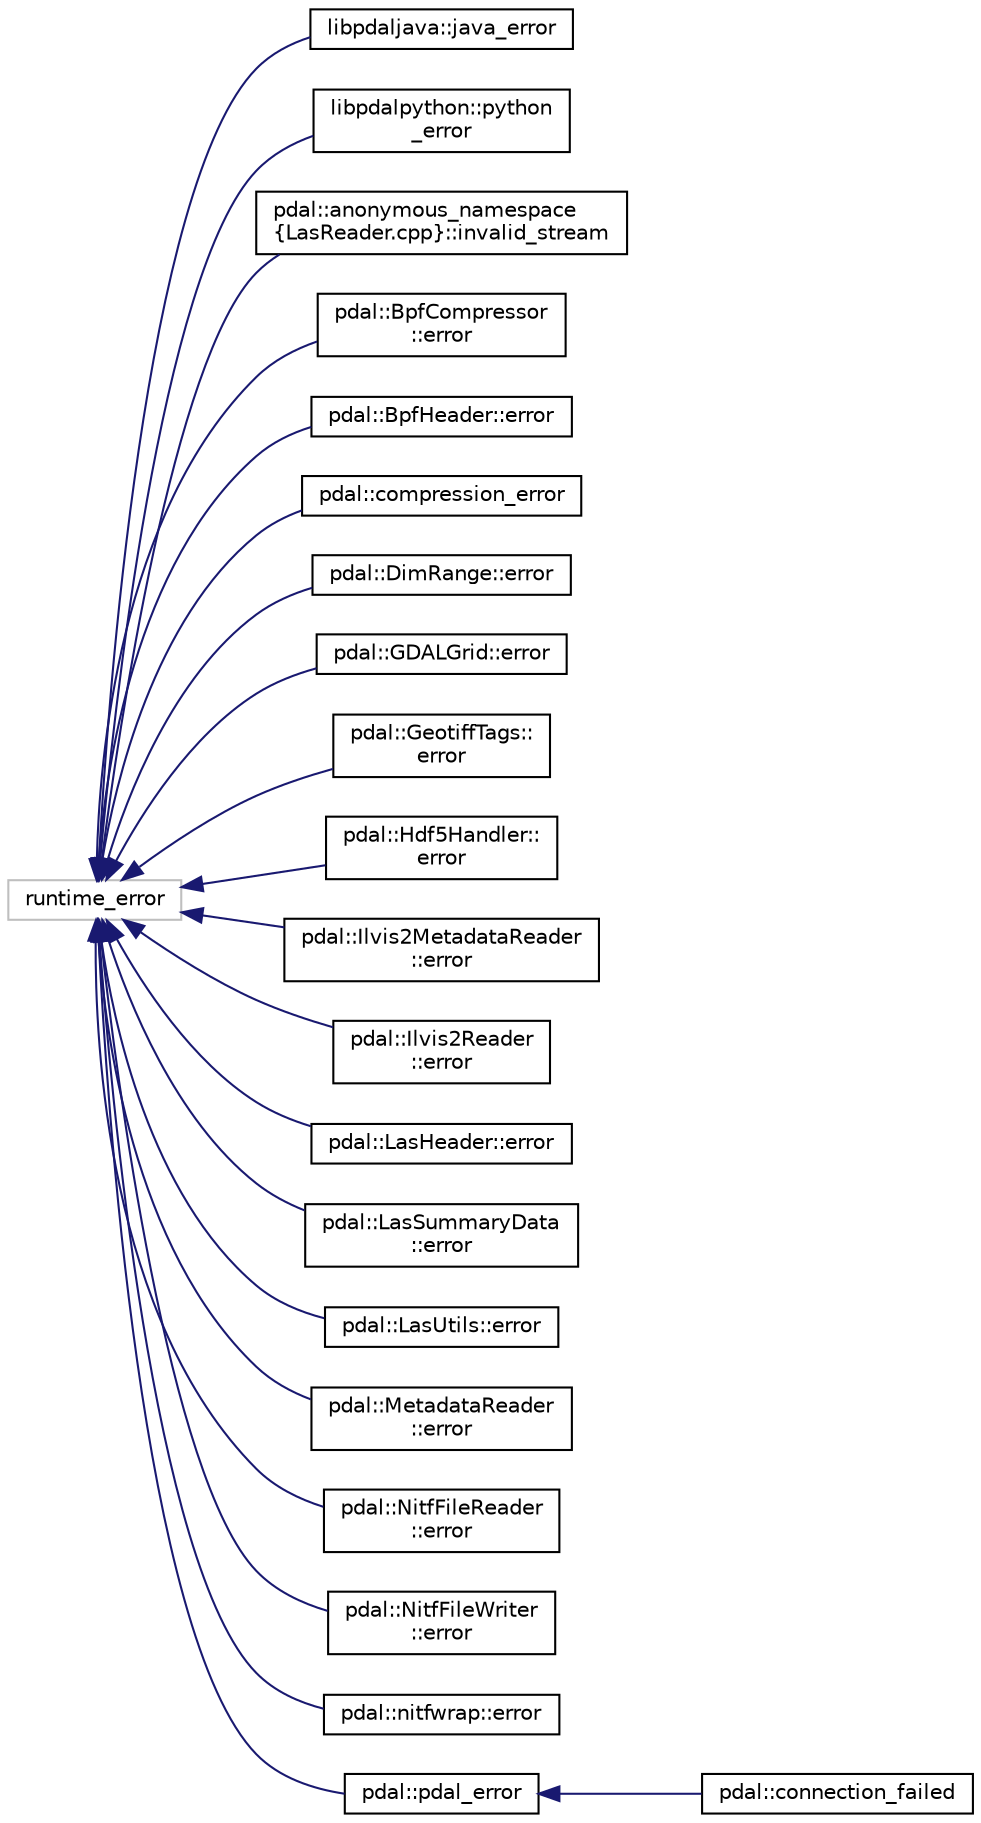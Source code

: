 digraph "Graphical Class Hierarchy"
{
  edge [fontname="Helvetica",fontsize="10",labelfontname="Helvetica",labelfontsize="10"];
  node [fontname="Helvetica",fontsize="10",shape=record];
  rankdir="LR";
  Node1 [label="runtime_error",height=0.2,width=0.4,color="grey75", fillcolor="white", style="filled"];
  Node1 -> Node2 [dir="back",color="midnightblue",fontsize="10",style="solid",fontname="Helvetica"];
  Node2 [label="libpdaljava::java_error",height=0.2,width=0.4,color="black", fillcolor="white", style="filled",URL="$classlibpdaljava_1_1java__error.html"];
  Node1 -> Node3 [dir="back",color="midnightblue",fontsize="10",style="solid",fontname="Helvetica"];
  Node3 [label="libpdalpython::python\l_error",height=0.2,width=0.4,color="black", fillcolor="white", style="filled",URL="$classlibpdalpython_1_1python__error.html"];
  Node1 -> Node4 [dir="back",color="midnightblue",fontsize="10",style="solid",fontname="Helvetica"];
  Node4 [label="pdal::anonymous_namespace\l\{LasReader.cpp\}::invalid_stream",height=0.2,width=0.4,color="black", fillcolor="white", style="filled",URL="$structpdal_1_1anonymous__namespace_02LasReader_8cpp_03_1_1invalid__stream.html"];
  Node1 -> Node5 [dir="back",color="midnightblue",fontsize="10",style="solid",fontname="Helvetica"];
  Node5 [label="pdal::BpfCompressor\l::error",height=0.2,width=0.4,color="black", fillcolor="white", style="filled",URL="$structpdal_1_1BpfCompressor_1_1error.html"];
  Node1 -> Node6 [dir="back",color="midnightblue",fontsize="10",style="solid",fontname="Helvetica"];
  Node6 [label="pdal::BpfHeader::error",height=0.2,width=0.4,color="black", fillcolor="white", style="filled",URL="$structpdal_1_1BpfHeader_1_1error.html"];
  Node1 -> Node7 [dir="back",color="midnightblue",fontsize="10",style="solid",fontname="Helvetica"];
  Node7 [label="pdal::compression_error",height=0.2,width=0.4,color="black", fillcolor="white", style="filled",URL="$classpdal_1_1compression__error.html"];
  Node1 -> Node8 [dir="back",color="midnightblue",fontsize="10",style="solid",fontname="Helvetica"];
  Node8 [label="pdal::DimRange::error",height=0.2,width=0.4,color="black", fillcolor="white", style="filled",URL="$structpdal_1_1DimRange_1_1error.html"];
  Node1 -> Node9 [dir="back",color="midnightblue",fontsize="10",style="solid",fontname="Helvetica"];
  Node9 [label="pdal::GDALGrid::error",height=0.2,width=0.4,color="black", fillcolor="white", style="filled",URL="$structpdal_1_1GDALGrid_1_1error.html"];
  Node1 -> Node10 [dir="back",color="midnightblue",fontsize="10",style="solid",fontname="Helvetica"];
  Node10 [label="pdal::GeotiffTags::\lerror",height=0.2,width=0.4,color="black", fillcolor="white", style="filled",URL="$structpdal_1_1GeotiffTags_1_1error.html"];
  Node1 -> Node11 [dir="back",color="midnightblue",fontsize="10",style="solid",fontname="Helvetica"];
  Node11 [label="pdal::Hdf5Handler::\lerror",height=0.2,width=0.4,color="black", fillcolor="white", style="filled",URL="$structpdal_1_1Hdf5Handler_1_1error.html"];
  Node1 -> Node12 [dir="back",color="midnightblue",fontsize="10",style="solid",fontname="Helvetica"];
  Node12 [label="pdal::Ilvis2MetadataReader\l::error",height=0.2,width=0.4,color="black", fillcolor="white", style="filled",URL="$structpdal_1_1Ilvis2MetadataReader_1_1error.html"];
  Node1 -> Node13 [dir="back",color="midnightblue",fontsize="10",style="solid",fontname="Helvetica"];
  Node13 [label="pdal::Ilvis2Reader\l::error",height=0.2,width=0.4,color="black", fillcolor="white", style="filled",URL="$structpdal_1_1Ilvis2Reader_1_1error.html"];
  Node1 -> Node14 [dir="back",color="midnightblue",fontsize="10",style="solid",fontname="Helvetica"];
  Node14 [label="pdal::LasHeader::error",height=0.2,width=0.4,color="black", fillcolor="white", style="filled",URL="$structpdal_1_1LasHeader_1_1error.html"];
  Node1 -> Node15 [dir="back",color="midnightblue",fontsize="10",style="solid",fontname="Helvetica"];
  Node15 [label="pdal::LasSummaryData\l::error",height=0.2,width=0.4,color="black", fillcolor="white", style="filled",URL="$structpdal_1_1LasSummaryData_1_1error.html"];
  Node1 -> Node16 [dir="back",color="midnightblue",fontsize="10",style="solid",fontname="Helvetica"];
  Node16 [label="pdal::LasUtils::error",height=0.2,width=0.4,color="black", fillcolor="white", style="filled",URL="$structpdal_1_1LasUtils_1_1error.html"];
  Node1 -> Node17 [dir="back",color="midnightblue",fontsize="10",style="solid",fontname="Helvetica"];
  Node17 [label="pdal::MetadataReader\l::error",height=0.2,width=0.4,color="black", fillcolor="white", style="filled",URL="$structpdal_1_1MetadataReader_1_1error.html"];
  Node1 -> Node18 [dir="back",color="midnightblue",fontsize="10",style="solid",fontname="Helvetica"];
  Node18 [label="pdal::NitfFileReader\l::error",height=0.2,width=0.4,color="black", fillcolor="white", style="filled",URL="$structpdal_1_1NitfFileReader_1_1error.html"];
  Node1 -> Node19 [dir="back",color="midnightblue",fontsize="10",style="solid",fontname="Helvetica"];
  Node19 [label="pdal::NitfFileWriter\l::error",height=0.2,width=0.4,color="black", fillcolor="white", style="filled",URL="$structpdal_1_1NitfFileWriter_1_1error.html"];
  Node1 -> Node20 [dir="back",color="midnightblue",fontsize="10",style="solid",fontname="Helvetica"];
  Node20 [label="pdal::nitfwrap::error",height=0.2,width=0.4,color="black", fillcolor="white", style="filled",URL="$classpdal_1_1nitfwrap_1_1error.html"];
  Node1 -> Node21 [dir="back",color="midnightblue",fontsize="10",style="solid",fontname="Helvetica"];
  Node21 [label="pdal::pdal_error",height=0.2,width=0.4,color="black", fillcolor="white", style="filled",URL="$classpdal_1_1pdal__error.html"];
  Node21 -> Node22 [dir="back",color="midnightblue",fontsize="10",style="solid",fontname="Helvetica"];
  Node22 [label="pdal::connection_failed",height=0.2,width=0.4,color="black", fillcolor="white", style="filled",URL="$classpdal_1_1connection__failed.html"];
}

